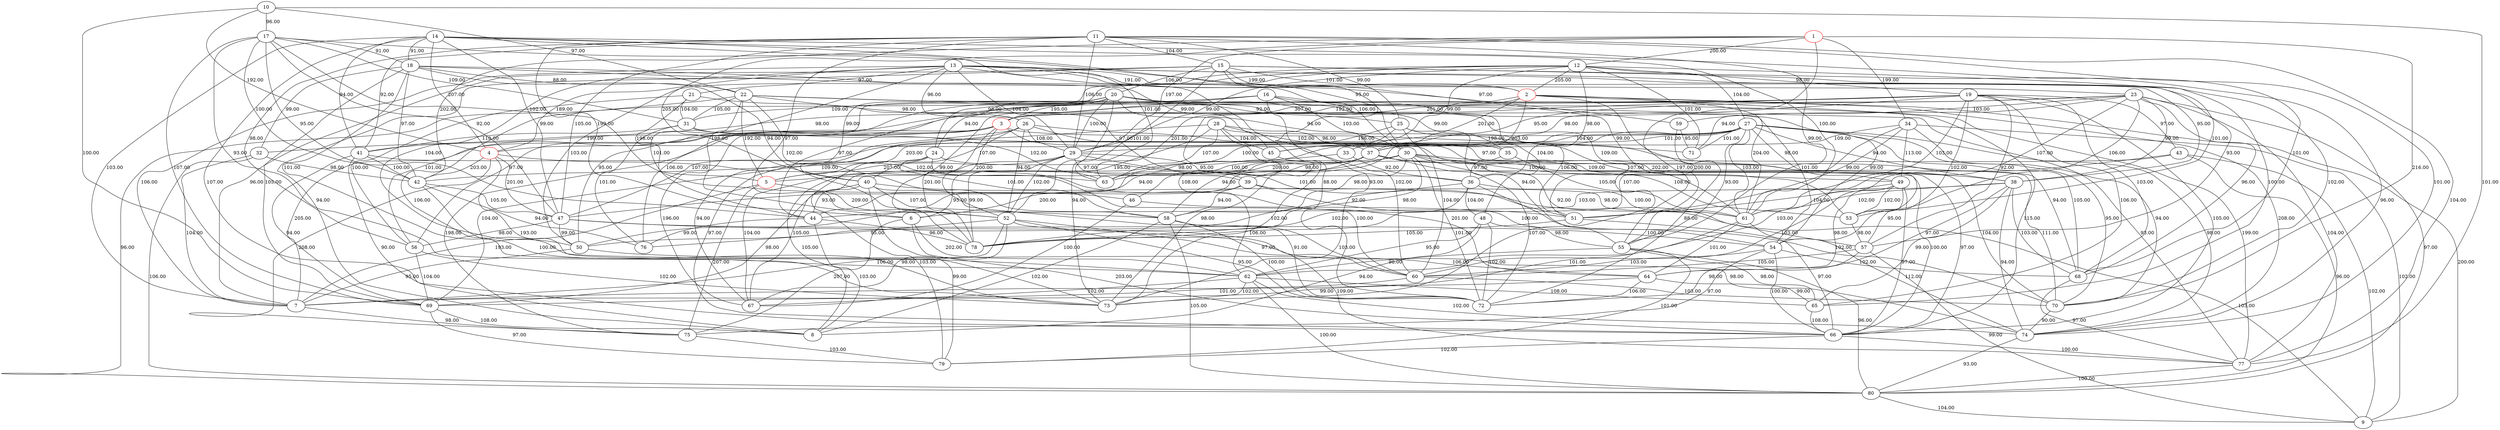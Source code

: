 graph {
6[color=red]
44[color=black]
45[color=black]
46[color=black]
47[color=black]
48[color=black]
49[color=black]
50[color=black]
51[color=black]
52[color=black]
53[color=black]
10[color=black]
54[color=black]
11[color=black]
55[color=black]
12[color=black]
56[color=black]
13[color=black]
57[color=black]
14[color=black]
58[color=black]
15[color=black]
59[color=black]
16[color=black]
17[color=black]
18[color=black]
19[color=black]
1[color=red]
2[color=red]
3[color=red]
4[color=red]
5[color=red]
6[color=black]
7[color=black]
8[color=black]
9[color=black]
60[color=black]
61[color=black]
62[color=black]
63[color=black]
20[color=black]
64[color=black]
21[color=black]
65[color=black]
22[color=black]
66[color=black]
23[color=black]
67[color=black]
24[color=black]
68[color=black]
25[color=black]
69[color=black]
26[color=black]
27[color=black]
28[color=black]
29[color=black]
70[color=black]
71[color=black]
72[color=black]
73[color=black]
74[color=black]
30[color=black]
31[color=black]
75[color=black]
32[color=black]
76[color=black]
77[color=black]
33[color=black]
34[color=black]
78[color=black]
35[color=black]
79[color=black]
36[color=black]
37[color=black]
38[color=black]
39[color=black]
80[color=black]
40[color=black]
41[color=black]
42[color=black]
43[color=black]
26--40[label=107.00]
18--42[label=97.00]
11--56[label=98.00]
11--55[label=99.00]
58--72[label=100.00]
64--7[label=99.00]
41--8[label=90.00]
43--80[label=96.00]
46--54[label=100.00]
22--26[label=98.00]
23--71[label=94.00]
18--45[label=99.00]
58--8[label=102.00]
3--53[label=202.00]
3--52[label=200.00]
31--76[label=101.00]
23--68[label=96.00]
22--31[label=105.00]
12--2[label=205.00]
54--60[label=103.00]
34--37[label=109.00]
54--66[label=100.00]
15--65[label=100.00]
58--80[label=105.00]
18--52[label=94.00]
51--78[label=105.00]
11--47[label=105.00]
10--22[label=97.00]
7--75[label=98.00]
26--38[label=97.00]
46--67[label=100.00]
23--61[label=107.00]
27--74[label=98.00]
14--30[label=95.00]
42--47[label=105.00]
10--17[label=96.00]
23--59[label=103.00]
38--44[label=103.00]
29--5[label=207.00]
74--80[label=93.00]
15--74[label=96.00]
15--73[label=93.00]
18--22[label=88.00]
29--36[label=95.00]
4--73[label=193.00]
70--74[label=90.00]
4--75[label=208.00]
27--69[label=104.00]
29--39[label=97.00]
22--44[label=101.00]
55--80[label=96.00]
14--47[label=99.00]
27--68[label=105.00]
28--6[label=195.00]
26--29[label=108.00]
27--61[label=103.00]
14--41[label=94.00]
27--70[label=95.00]
3--32[label=199.00]
19--62[label=108.00]
27--71[label=101.00]
19--65[label=106.00]
31--53[label=109.00]
55--79[label=101.00]
38--74[label=94.00]
50--64[label=106.00]
17--18[label=91.00]
22--51[label=109.00]
19--61[label=103.00]
22--54[label=101.00]
11--41[label=92.00]
47--74[label=98.00]
5--7[label=193.00]
19--66[label=105.00]
19--68[label=103.00]
18--32[label=99.00]
11--29[label=106.00]
4--64[label=201.00]
11--25[label=99.00]
12--71[label=101.00]
23--3[label=201.00]
27--55[label=93.00]
42--73[label=100.00]
42--76[label=94.00]
40--9[label=103.00]
23--80[label=97.00]
14--61[label=100.00]
38--61[label=102.00]
57--60[label=105.00]
66--79[label=102.00]
38--64[label=97.00]
66--77[label=100.00]
31--63[label=102.00]
38--65[label=99.00]
38--68[label=103.00]
23--77[label=104.00]
34--9[label=102.00]
37--58[label=94.00]
22--5[label=192.00]
16--78[label=99.00]
19--41[label=98.00]
19--43[label=97.00]
22--73[label=106.00]
6--66[label=203.00]
15--23[label=101.00]
39--6[label=200.00]
47--54[label=100.00]
69--79[label=97.00]
6--62[label=202.00]
47--56[label=98.00]
15--20[label=106.00]
4--42[label=203.00]
21--31[label=104.00]
37--47[label=94.00]
37--46[label=98.00]
4--47[label=201.00]
22--58[label=102.00]
32--80[label=106.00]
44--78[label=96.00]
25--51[label=106.00]
16--66[label=115.00]
19--54[label=102.00]
53--57[label=98.00]
31--41[label=110.00]
59--72[label=88.00]
59--71[label=95.00]
6--75[label=207.00]
65--66[label=108.00]
75--79[label=103.00]
19--56[label=97.00]
11--6[label=199.00]
19--57[label=92.00]
60--69[label=101.00]
11--78[label=97.00]
26--66[label=97.00]
43--62[label=103.00]
11--77[label=104.00]
26--67[label=94.00]
26--68[label=94.00]
10--4[label=192.00]
21--39[label=97.00]
33--8[label=105.00]
26--52[label=94.00]
37--63[label=100.00]
54--68[label=102.00]
14--18[label=91.00]
47--50[label=99.00]
58--60[label=103.00]
37--66[label=97.00]
22--77[label=93.00]
1--73[label=200.00]
27--5[label=203.00]
60--70[label=103.00]
1--70[label=216.00]
44--8[label=103.00]
5--52[label=209.00]
61--7[label=101.00]
11--74[label=101.00]
19--37[label=98.00]
15--52[label=101.00]
37--72[label=107.00]
37--70[label=111.00]
54--75[label=97.00]
16--37[label=103.00]
48--62[label=95.00]
16--31[label=109.00]
1--42[label=202.00]
1--40[label=205.00]
64--65[label=99.00]
36--50[label=102.00]
68--77[label=97.00]
36--48[label=104.00]
28--47[label=107.00]
21--56[label=100.00]
48--72[label=102.00]
12--19[label=98.00]
13--70[label=102.00]
28--45[label=104.00]
50--7[label=95.00]
21--5[label=198.00]
32--42[label=98.00]
48--55[label=98.00]
24--42[label=109.00]
15--2[label=199.00]
20--25[label=92.00]
20--24[label=94.00]
36--61[label=100.00]
20--29[label=100.00]
64--72[label=106.00]
2--9[label=200.00]
17--69[label=107.00]
20--30[label=94.00]
52--60[label=97.00]
5--75[label=207.00]
28--35[label=96.00]
2--3[label=307.00]
28--37[label=102.00]
15--7[label=96.00]
52--67[label=98.00]
17--62[label=93.00]
32--7[label=104.00]
15--8[label=94.00]
20--3[label=195.00]
43--5[label=209.00]
10--77[label=101.00]
36--70[label=102.00]
20--35[label=99.00]
16--56[label=101.00]
43--9[label=102.00]
25--60[label=104.00]
25--55[label=94.00]
44--76[label=99.00]
16--60[label=102.00]
10--69[label=100.00]
20--44[label=97.00]
61--74[label=112.00]
2--61[label=204.00]
2--63[label=201.00]
14--4[label=207.00]
14--7[label=103.00]
1--29[label=197.00]
48--8[label=94.00]
16--48[label=104.00]
35--36[label=97.00]
2--77[label=199.00]
36--78[label=102.00]
20--50[label=95.00]
25--63[label=100.00]
61--64[label=101.00]
1--34[label=199.00]
20--54[label=99.00]
2--74[label=208.00]
13--21[label=97.00]
24--79[label=103.00]
11--15[label=104.00]
40--72[label=91.00]
27--49[label=98.00]
13--26[label=96.00]
13--29[label=104.00]
29--51[label=101.00]
33--36[label=92.00]
80--9[label=104.00]
14--68[label=101.00]
27--44[label=98.00]
40--79[label=99.00]
14--66[label=107.00]
55--62[label=98.00]
29--52[label=102.00]
77--80[label=100.00]
14--63[label=101.00]
55--65[label=98.00]
57--72[label=98.00]
49--66[label=97.00]
3--7[label=205.00]
30--70[label=104.00]
39--58[label=94.00]
49--64[label=98.00]
30--72[label=101.00]
41--42[label=100.00]
34--78[label=107.00]
17--31[label=109.00]
39--51[label=92.00]
13--30[label=106.00]
30--78[label=98.00]
29--67[label=104.00]
34--70[label=94.00]
27--38[label=94.00]
19--3[label=192.00]
13--38[label=95.00]
2--55[label=197.00]
25--4[label=196.00]
40--69[label=98.00]
27--33[label=101.00]
49--60[label=103.00]
12--53[label=101.00]
12--50[label=103.00]
62--80[label=100.00]
12--45[label=99.00]
20--73[label=94.00]
57--9[label=99.00]
49--57[label=95.00]
1--12[label=200.00]
49--51[label=104.00]
20--76[label=106.00]
49--53[label=102.00]
35--61[label=105.00]
28--73[label=98.00]
24--58[label=101.00]
45--73[label=106.00]
27--29[label=104.00]
29--78[label=99.00]
30--49[label=100.00]
62--74[label=102.00]
62--73[label=102.00]
18--62[label=101.00]
51--66[label=97.00]
23--53[label=106.00]
40--58[label=107.00]
18--69[label=105.00]
3--71[label=198.00]
12--40[label=99.00]
3--75[label=198.00]
23--45[label=95.00]
3--78[label=201.00]
12--36[label=98.00]
52--7[label=106.00]
24--60[label=100.00]
30--50[label=95.00]
41--63[label=102.00]
52--76[label=95.00]
30--53[label=108.00]
52--77[label=109.00]
13--50[label=104.00]
20--80[label=96.00]
28--61[label=107.00]
52--72[label=95.00]
17--55[label=99.00]
28--63[label=107.00]
30--57[label=92.00]
30--58[label=98.00]
62--65[label=108.00]
2--37[label=201.00]
41--69[label=94.00]
56--73[label=102.00]
34--51[label=99.00]
13--57[label=93.00]
18--72[label=88.00]
69--8[label=108.00]
24--66[label=100.00]
62--67[label=102.00]
13--59[label=97.00]
40--44[label=93.00]
2--39[label=203.00]
12--24[label=98.00]
17--47[label=92.00]
23--38[label=99.00]
17--46[label=102.00]
12--27[label=104.00]
3--67[label=196.00]
13--4[label=189.00]
13--2[label=191.00]
56--69[label=104.00]
12--29[label=99.00]
17--42[label=100.00]
13--6[label=198.00]
30--67[label=105.00]
39--61[label=98.00]
13--7[label=106.00]
17--44[label=95.00]
34--49[label=113.00]
}